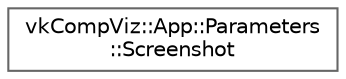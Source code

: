 digraph "Graphical Class Hierarchy"
{
 // LATEX_PDF_SIZE
  bgcolor="transparent";
  edge [fontname=Helvetica,fontsize=10,labelfontname=Helvetica,labelfontsize=10];
  node [fontname=Helvetica,fontsize=10,shape=box,height=0.2,width=0.4];
  rankdir="LR";
  Node0 [id="Node000000",label="vkCompViz::App::Parameters\l::Screenshot",height=0.2,width=0.4,color="grey40", fillcolor="white", style="filled",URL="$classvkCompViz_1_1App_1_1Parameters_1_1Screenshot.html",tooltip="Configuration for saving screenshots."];
}
